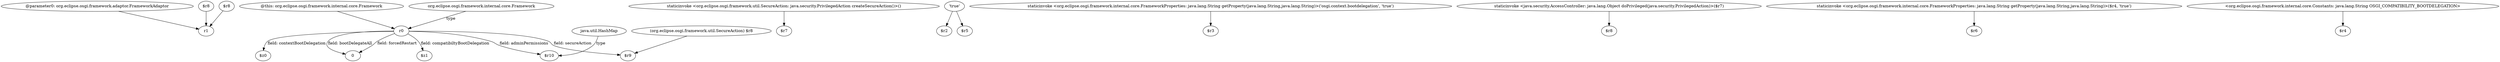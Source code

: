 digraph g {
0[label="@parameter0: org.eclipse.osgi.framework.adaptor.FrameworkAdaptor"]
1[label="r1"]
0->1[label=""]
2[label="@this: org.eclipse.osgi.framework.internal.core.Framework"]
3[label="r0"]
2->3[label=""]
4[label="staticinvoke <org.eclipse.osgi.framework.util.SecureAction: java.security.PrivilegedAction createSecureAction()>()"]
5[label="$r7"]
4->5[label=""]
6[label="$r9"]
3->6[label="field: secureAction"]
7[label="$z1"]
3->7[label="field: compatibiltyBootDelegation"]
8[label="'true'"]
9[label="$r2"]
8->9[label=""]
10[label="staticinvoke <org.eclipse.osgi.framework.internal.core.FrameworkProperties: java.lang.String getProperty(java.lang.String,java.lang.String)>('osgi.context.bootdelegation', 'true')"]
11[label="$r3"]
10->11[label=""]
12[label="$z0"]
3->12[label="field: contextBootDelegation"]
13[label="$r10"]
3->13[label="field: adminPermissions"]
14[label="0"]
3->14[label="field: bootDelegateAll"]
3->14[label="field: forcedRestart"]
15[label="staticinvoke <java.security.AccessController: java.lang.Object doPrivileged(java.security.PrivilegedAction)>($r7)"]
16[label="$r8"]
15->16[label=""]
17[label="staticinvoke <org.eclipse.osgi.framework.internal.core.FrameworkProperties: java.lang.String getProperty(java.lang.String,java.lang.String)>($r4, 'true')"]
18[label="$r6"]
17->18[label=""]
19[label="(org.eclipse.osgi.framework.util.SecureAction) $r8"]
19->6[label=""]
20[label="org.eclipse.osgi.framework.internal.core.Framework"]
20->3[label="type"]
21[label="<org.eclipse.osgi.framework.internal.core.Constants: java.lang.String OSGI_COMPATIBILITY_BOOTDELEGATION>"]
22[label="$r4"]
21->22[label=""]
23[label="$r5"]
8->23[label=""]
24[label="$r8"]
24->1[label=""]
25[label="$r8"]
25->1[label=""]
26[label="java.util.HashMap"]
26->13[label="type"]
}